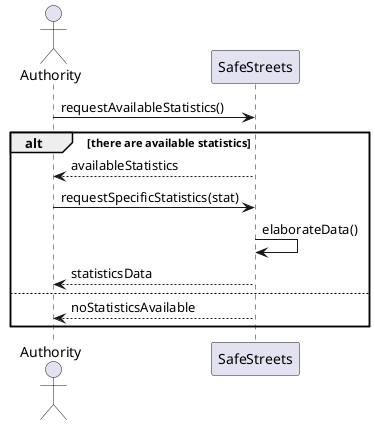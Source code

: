 @startuml rasd_sequence_diagram_uc_2_2
skinparam Shadowing false

actor Authority as A
participant SafeStreets as SS

A -> SS : requestAvailableStatistics()
alt there are available statistics
SS --> A : availableStatistics
A -> SS : requestSpecificStatistics(stat)
SS -> SS : elaborateData()
SS --> A : statisticsData
else
SS --> A : noStatisticsAvailable
end

@enduml